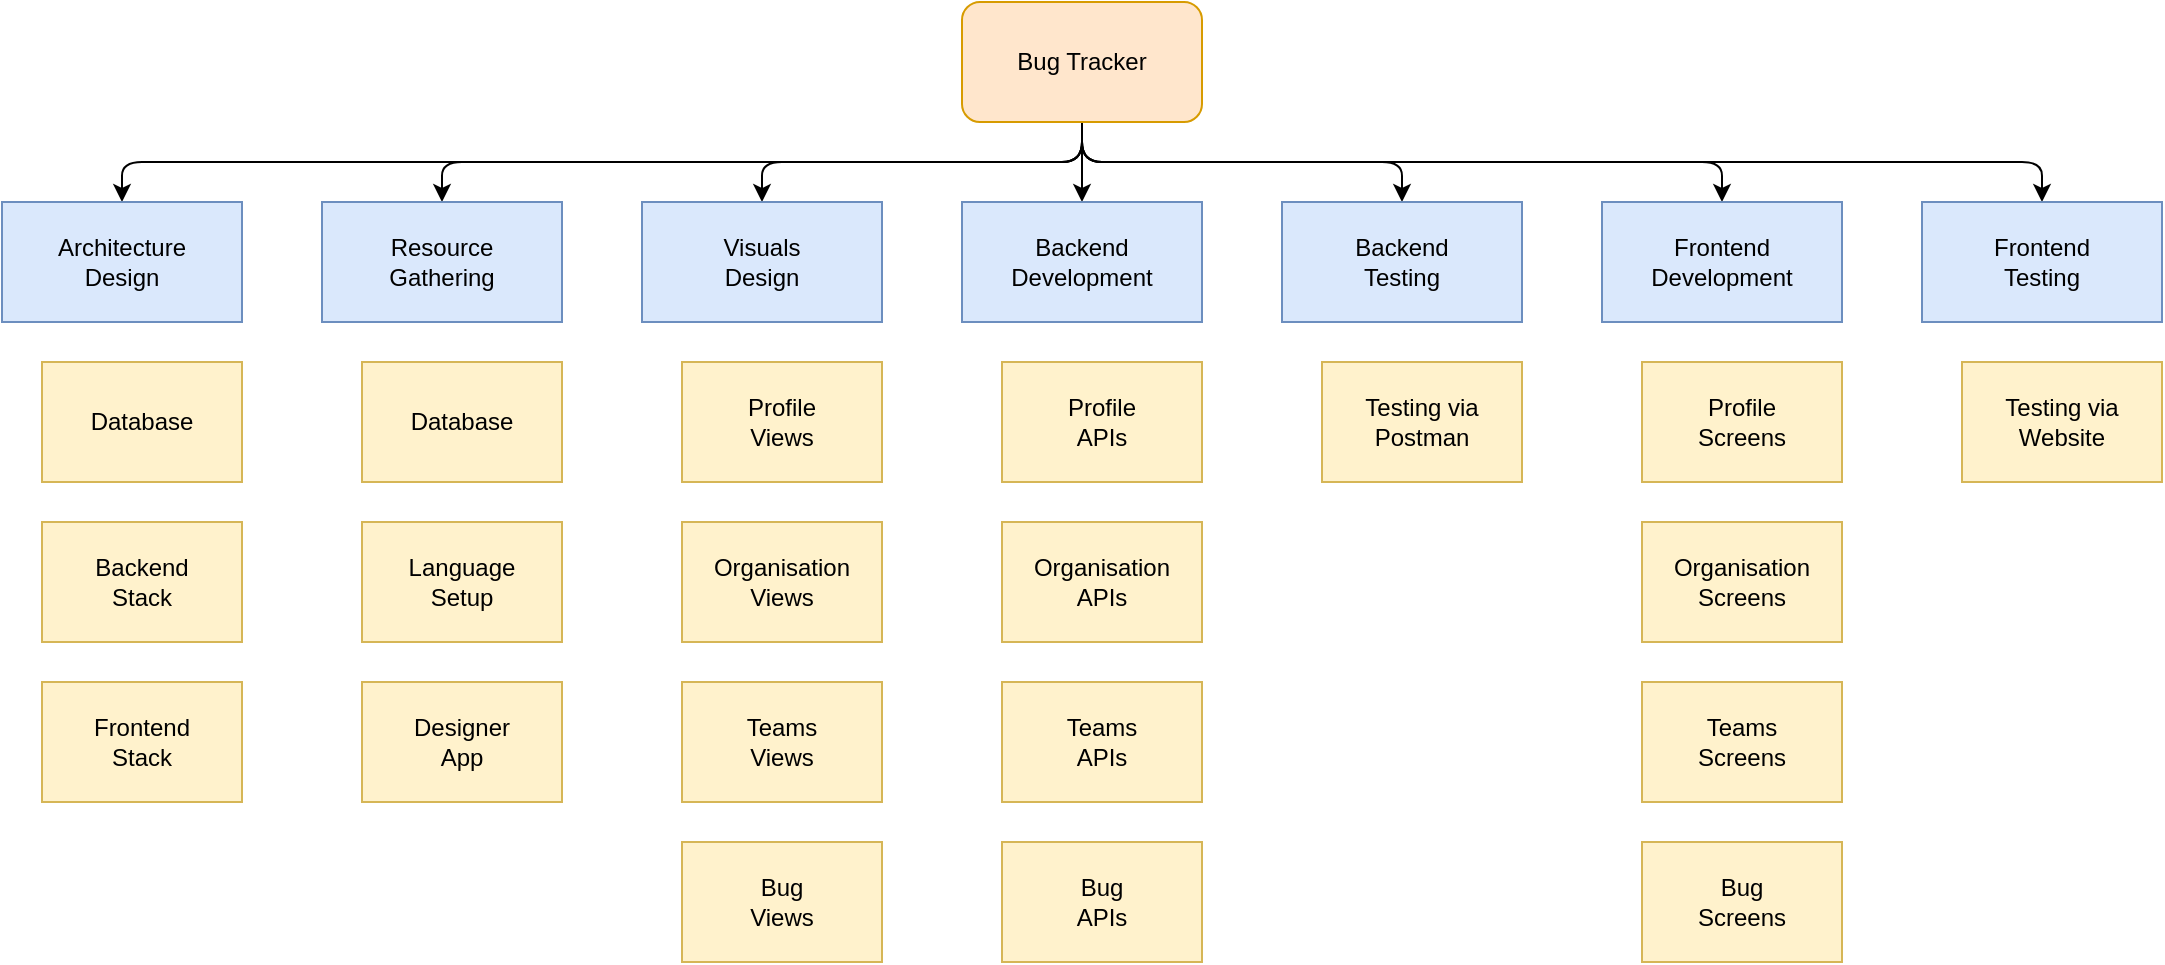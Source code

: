 <mxfile version="21.2.8" type="device">
  <diagram name="Page-1" id="64c3da0e-402f-94eb-ee01-a36477274f13">
    <mxGraphModel dx="977" dy="626" grid="1" gridSize="10" guides="1" tooltips="1" connect="1" arrows="1" fold="1" page="1" pageScale="1" pageWidth="1169" pageHeight="826" background="none" math="0" shadow="0">
      <root>
        <mxCell id="0" />
        <mxCell id="1" parent="0" />
        <mxCell id="qtQzff-pC5EB4aMWuw_E-243" style="edgeStyle=orthogonalEdgeStyle;rounded=1;orthogonalLoop=1;jettySize=auto;html=1;exitX=0.5;exitY=1;exitDx=0;exitDy=0;" edge="1" parent="1" source="qtQzff-pC5EB4aMWuw_E-235" target="qtQzff-pC5EB4aMWuw_E-236">
          <mxGeometry relative="1" as="geometry" />
        </mxCell>
        <mxCell id="qtQzff-pC5EB4aMWuw_E-244" style="edgeStyle=orthogonalEdgeStyle;rounded=1;orthogonalLoop=1;jettySize=auto;html=1;exitX=0.5;exitY=1;exitDx=0;exitDy=0;" edge="1" parent="1" source="qtQzff-pC5EB4aMWuw_E-235" target="qtQzff-pC5EB4aMWuw_E-237">
          <mxGeometry relative="1" as="geometry" />
        </mxCell>
        <mxCell id="qtQzff-pC5EB4aMWuw_E-245" style="edgeStyle=orthogonalEdgeStyle;rounded=1;orthogonalLoop=1;jettySize=auto;html=1;exitX=0.5;exitY=1;exitDx=0;exitDy=0;" edge="1" parent="1" source="qtQzff-pC5EB4aMWuw_E-235" target="qtQzff-pC5EB4aMWuw_E-238">
          <mxGeometry relative="1" as="geometry" />
        </mxCell>
        <mxCell id="qtQzff-pC5EB4aMWuw_E-246" style="edgeStyle=orthogonalEdgeStyle;rounded=1;orthogonalLoop=1;jettySize=auto;html=1;entryX=0.5;entryY=0;entryDx=0;entryDy=0;" edge="1" parent="1" source="qtQzff-pC5EB4aMWuw_E-235" target="qtQzff-pC5EB4aMWuw_E-239">
          <mxGeometry relative="1" as="geometry" />
        </mxCell>
        <mxCell id="qtQzff-pC5EB4aMWuw_E-247" style="edgeStyle=orthogonalEdgeStyle;rounded=1;orthogonalLoop=1;jettySize=auto;html=1;exitX=0.5;exitY=1;exitDx=0;exitDy=0;" edge="1" parent="1" source="qtQzff-pC5EB4aMWuw_E-235" target="qtQzff-pC5EB4aMWuw_E-240">
          <mxGeometry relative="1" as="geometry" />
        </mxCell>
        <mxCell id="qtQzff-pC5EB4aMWuw_E-249" style="edgeStyle=orthogonalEdgeStyle;rounded=1;orthogonalLoop=1;jettySize=auto;html=1;exitX=0.5;exitY=1;exitDx=0;exitDy=0;" edge="1" parent="1" source="qtQzff-pC5EB4aMWuw_E-235" target="qtQzff-pC5EB4aMWuw_E-241">
          <mxGeometry relative="1" as="geometry" />
        </mxCell>
        <mxCell id="qtQzff-pC5EB4aMWuw_E-250" style="edgeStyle=orthogonalEdgeStyle;rounded=1;orthogonalLoop=1;jettySize=auto;html=1;exitX=0.5;exitY=1;exitDx=0;exitDy=0;" edge="1" parent="1" source="qtQzff-pC5EB4aMWuw_E-235" target="qtQzff-pC5EB4aMWuw_E-242">
          <mxGeometry relative="1" as="geometry" />
        </mxCell>
        <mxCell id="qtQzff-pC5EB4aMWuw_E-235" value="Bug Tracker" style="rounded=1;whiteSpace=wrap;html=1;fillColor=#ffe6cc;strokeColor=#d79b00;" vertex="1" parent="1">
          <mxGeometry x="640" y="100" width="120" height="60" as="geometry" />
        </mxCell>
        <mxCell id="qtQzff-pC5EB4aMWuw_E-236" value="Architecture&lt;br&gt;Design" style="rounded=0;whiteSpace=wrap;html=1;fillColor=#dae8fc;strokeColor=#6c8ebf;" vertex="1" parent="1">
          <mxGeometry x="160" y="200" width="120" height="60" as="geometry" />
        </mxCell>
        <mxCell id="qtQzff-pC5EB4aMWuw_E-237" value="Resource&lt;br&gt;Gathering" style="rounded=0;whiteSpace=wrap;html=1;fillColor=#dae8fc;strokeColor=#6c8ebf;" vertex="1" parent="1">
          <mxGeometry x="320" y="200" width="120" height="60" as="geometry" />
        </mxCell>
        <mxCell id="qtQzff-pC5EB4aMWuw_E-238" value="Visuals&lt;br&gt;Design" style="rounded=0;whiteSpace=wrap;html=1;fillColor=#dae8fc;strokeColor=#6c8ebf;" vertex="1" parent="1">
          <mxGeometry x="480" y="200" width="120" height="60" as="geometry" />
        </mxCell>
        <mxCell id="qtQzff-pC5EB4aMWuw_E-239" value="Backend&lt;br&gt;Development" style="rounded=0;whiteSpace=wrap;html=1;fillColor=#dae8fc;strokeColor=#6c8ebf;" vertex="1" parent="1">
          <mxGeometry x="640" y="200" width="120" height="60" as="geometry" />
        </mxCell>
        <mxCell id="qtQzff-pC5EB4aMWuw_E-240" value="Backend&lt;br&gt;Testing" style="rounded=0;whiteSpace=wrap;html=1;fillColor=#dae8fc;strokeColor=#6c8ebf;" vertex="1" parent="1">
          <mxGeometry x="800" y="200" width="120" height="60" as="geometry" />
        </mxCell>
        <mxCell id="qtQzff-pC5EB4aMWuw_E-241" value="Frontend&lt;br&gt;Development" style="rounded=0;whiteSpace=wrap;html=1;fillColor=#dae8fc;strokeColor=#6c8ebf;" vertex="1" parent="1">
          <mxGeometry x="960" y="200" width="120" height="60" as="geometry" />
        </mxCell>
        <mxCell id="qtQzff-pC5EB4aMWuw_E-242" value="Frontend&lt;br&gt;Testing" style="rounded=0;whiteSpace=wrap;html=1;fillColor=#dae8fc;strokeColor=#6c8ebf;" vertex="1" parent="1">
          <mxGeometry x="1120" y="200" width="120" height="60" as="geometry" />
        </mxCell>
        <mxCell id="qtQzff-pC5EB4aMWuw_E-251" value="Database" style="rounded=0;whiteSpace=wrap;html=1;fillColor=#fff2cc;strokeColor=#d6b656;" vertex="1" parent="1">
          <mxGeometry x="180" y="280" width="100" height="60" as="geometry" />
        </mxCell>
        <mxCell id="qtQzff-pC5EB4aMWuw_E-252" value="Backend&lt;br&gt;Stack" style="rounded=0;whiteSpace=wrap;html=1;fillColor=#fff2cc;strokeColor=#d6b656;" vertex="1" parent="1">
          <mxGeometry x="180" y="360" width="100" height="60" as="geometry" />
        </mxCell>
        <mxCell id="qtQzff-pC5EB4aMWuw_E-253" value="Frontend&lt;br&gt;Stack" style="rounded=0;whiteSpace=wrap;html=1;fillColor=#fff2cc;strokeColor=#d6b656;" vertex="1" parent="1">
          <mxGeometry x="180" y="440" width="100" height="60" as="geometry" />
        </mxCell>
        <mxCell id="qtQzff-pC5EB4aMWuw_E-254" value="Database" style="rounded=0;whiteSpace=wrap;html=1;fillColor=#fff2cc;strokeColor=#d6b656;" vertex="1" parent="1">
          <mxGeometry x="340" y="280" width="100" height="60" as="geometry" />
        </mxCell>
        <mxCell id="qtQzff-pC5EB4aMWuw_E-255" value="Language&lt;br&gt;Setup" style="rounded=0;whiteSpace=wrap;html=1;fillColor=#fff2cc;strokeColor=#d6b656;" vertex="1" parent="1">
          <mxGeometry x="340" y="360" width="100" height="60" as="geometry" />
        </mxCell>
        <mxCell id="qtQzff-pC5EB4aMWuw_E-256" value="Profile&lt;br&gt;Views" style="rounded=0;whiteSpace=wrap;html=1;fillColor=#fff2cc;strokeColor=#d6b656;" vertex="1" parent="1">
          <mxGeometry x="500" y="280" width="100" height="60" as="geometry" />
        </mxCell>
        <mxCell id="qtQzff-pC5EB4aMWuw_E-257" value="Designer&lt;br&gt;App" style="rounded=0;whiteSpace=wrap;html=1;fillColor=#fff2cc;strokeColor=#d6b656;" vertex="1" parent="1">
          <mxGeometry x="340" y="440" width="100" height="60" as="geometry" />
        </mxCell>
        <mxCell id="qtQzff-pC5EB4aMWuw_E-258" value="Organisation&lt;br&gt;Views" style="rounded=0;whiteSpace=wrap;html=1;fillColor=#fff2cc;strokeColor=#d6b656;" vertex="1" parent="1">
          <mxGeometry x="500" y="360" width="100" height="60" as="geometry" />
        </mxCell>
        <mxCell id="qtQzff-pC5EB4aMWuw_E-259" value="Teams&lt;br&gt;Views" style="rounded=0;whiteSpace=wrap;html=1;fillColor=#fff2cc;strokeColor=#d6b656;" vertex="1" parent="1">
          <mxGeometry x="500" y="440" width="100" height="60" as="geometry" />
        </mxCell>
        <mxCell id="qtQzff-pC5EB4aMWuw_E-260" value="Bug&lt;br&gt;Views" style="rounded=0;whiteSpace=wrap;html=1;fillColor=#fff2cc;strokeColor=#d6b656;" vertex="1" parent="1">
          <mxGeometry x="500" y="520" width="100" height="60" as="geometry" />
        </mxCell>
        <mxCell id="qtQzff-pC5EB4aMWuw_E-262" value="Profile&lt;br&gt;APIs" style="rounded=0;whiteSpace=wrap;html=1;fillColor=#fff2cc;strokeColor=#d6b656;" vertex="1" parent="1">
          <mxGeometry x="660" y="280" width="100" height="60" as="geometry" />
        </mxCell>
        <mxCell id="qtQzff-pC5EB4aMWuw_E-263" value="Organisation&lt;br&gt;APIs" style="rounded=0;whiteSpace=wrap;html=1;fillColor=#fff2cc;strokeColor=#d6b656;" vertex="1" parent="1">
          <mxGeometry x="660" y="360" width="100" height="60" as="geometry" />
        </mxCell>
        <mxCell id="qtQzff-pC5EB4aMWuw_E-264" value="Teams&lt;br&gt;APIs" style="rounded=0;whiteSpace=wrap;html=1;fillColor=#fff2cc;strokeColor=#d6b656;" vertex="1" parent="1">
          <mxGeometry x="660" y="440" width="100" height="60" as="geometry" />
        </mxCell>
        <mxCell id="qtQzff-pC5EB4aMWuw_E-265" value="Bug&lt;br&gt;APIs" style="rounded=0;whiteSpace=wrap;html=1;fillColor=#fff2cc;strokeColor=#d6b656;" vertex="1" parent="1">
          <mxGeometry x="660" y="520" width="100" height="60" as="geometry" />
        </mxCell>
        <mxCell id="qtQzff-pC5EB4aMWuw_E-266" value="Testing via&lt;br&gt;Postman" style="rounded=0;whiteSpace=wrap;html=1;fillColor=#fff2cc;strokeColor=#d6b656;" vertex="1" parent="1">
          <mxGeometry x="820" y="280" width="100" height="60" as="geometry" />
        </mxCell>
        <mxCell id="qtQzff-pC5EB4aMWuw_E-267" value="Profile&lt;br&gt;Screens" style="rounded=0;whiteSpace=wrap;html=1;fillColor=#fff2cc;strokeColor=#d6b656;" vertex="1" parent="1">
          <mxGeometry x="980" y="280" width="100" height="60" as="geometry" />
        </mxCell>
        <mxCell id="qtQzff-pC5EB4aMWuw_E-268" value="Organisation&lt;br&gt;Screens" style="rounded=0;whiteSpace=wrap;html=1;fillColor=#fff2cc;strokeColor=#d6b656;" vertex="1" parent="1">
          <mxGeometry x="980" y="360" width="100" height="60" as="geometry" />
        </mxCell>
        <mxCell id="qtQzff-pC5EB4aMWuw_E-269" value="Teams&lt;br&gt;Screens" style="rounded=0;whiteSpace=wrap;html=1;fillColor=#fff2cc;strokeColor=#d6b656;" vertex="1" parent="1">
          <mxGeometry x="980" y="440" width="100" height="60" as="geometry" />
        </mxCell>
        <mxCell id="qtQzff-pC5EB4aMWuw_E-270" value="Bug&lt;br&gt;Screens" style="rounded=0;whiteSpace=wrap;html=1;fillColor=#fff2cc;strokeColor=#d6b656;" vertex="1" parent="1">
          <mxGeometry x="980" y="520" width="100" height="60" as="geometry" />
        </mxCell>
        <mxCell id="qtQzff-pC5EB4aMWuw_E-271" value="Testing via&lt;br&gt;Website" style="rounded=0;whiteSpace=wrap;html=1;fillColor=#fff2cc;strokeColor=#d6b656;" vertex="1" parent="1">
          <mxGeometry x="1140" y="280" width="100" height="60" as="geometry" />
        </mxCell>
      </root>
    </mxGraphModel>
  </diagram>
</mxfile>
